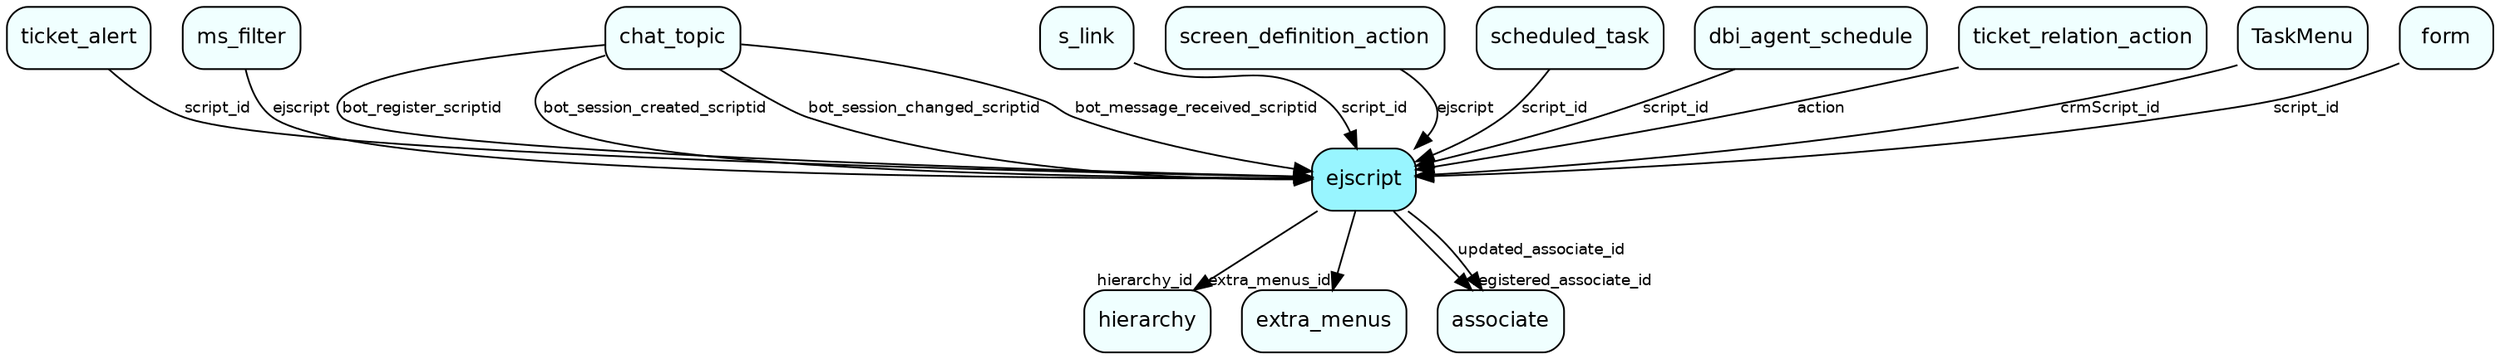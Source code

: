 digraph ejscript  {
node [shape = box style="rounded, filled" fontname = "Helvetica" fontsize = "12" ]
edge [fontname = "Helvetica" fontsize = "9"]

ejscript[fillcolor = "cadetblue1"]
hierarchy[fillcolor = "azure1"]
extra_menus[fillcolor = "azure1"]
associate[fillcolor = "azure1"]
ticket_alert[fillcolor = "azure1"]
ms_filter[fillcolor = "azure1"]
chat_topic[fillcolor = "azure1"]
s_link[fillcolor = "azure1"]
screen_definition_action[fillcolor = "azure1"]
scheduled_task[fillcolor = "azure1"]
dbi_agent_schedule[fillcolor = "azure1"]
ticket_relation_action[fillcolor = "azure1"]
TaskMenu[fillcolor = "azure1"]
form[fillcolor = "azure1"]
ejscript -> hierarchy [headlabel = "hierarchy_id"]
ejscript -> extra_menus [headlabel = "extra_menus_id"]
ejscript -> associate [headlabel = "registered_associate_id"]
ejscript -> associate [label = "updated_associate_id"]
ticket_alert -> ejscript [label = "script_id"]
ms_filter -> ejscript [label = "ejscript"]
chat_topic -> ejscript [label = "bot_register_scriptid"]
chat_topic -> ejscript [label = "bot_session_created_scriptid"]
chat_topic -> ejscript [label = "bot_session_changed_scriptid"]
chat_topic -> ejscript [label = "bot_message_received_scriptid"]
s_link -> ejscript [label = "script_id"]
screen_definition_action -> ejscript [label = "ejscript"]
scheduled_task -> ejscript [label = "script_id"]
dbi_agent_schedule -> ejscript [label = "script_id"]
ticket_relation_action -> ejscript [label = "action"]
TaskMenu -> ejscript [label = "crmScript_id"]
form -> ejscript [label = "script_id"]
}
